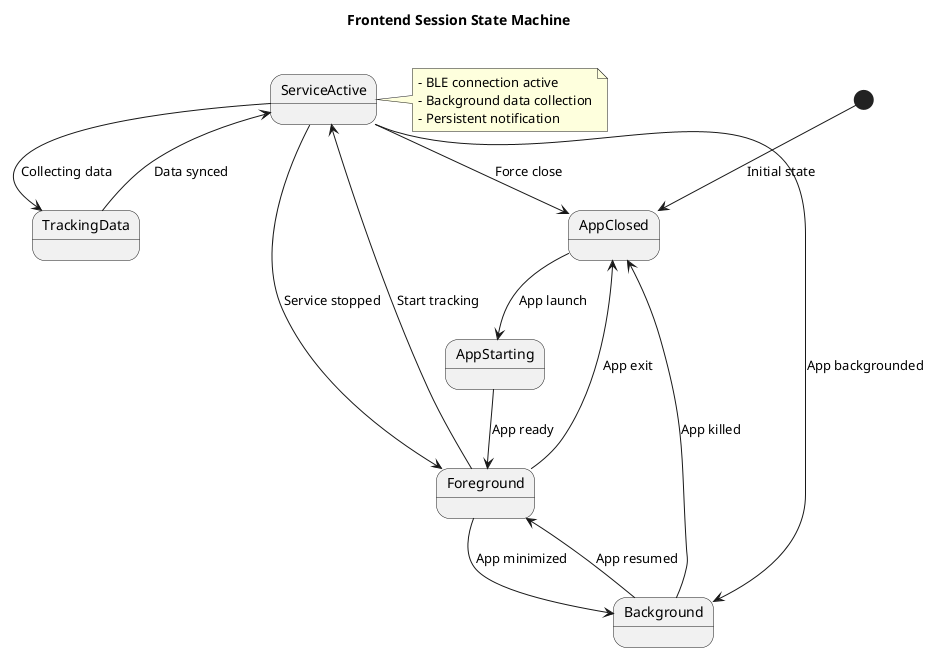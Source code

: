 @startuml Frontend Session State Machine

title Frontend Session State Machine

[*] --> AppClosed : Initial state
AppClosed --> AppStarting : App launch
AppStarting --> Foreground : App ready

Foreground --> Background : App minimized
Background --> Foreground : App resumed
Foreground --> ServiceActive : Start tracking

ServiceActive --> Foreground : Service stopped
ServiceActive --> Background : App backgrounded
Background --> AppClosed : App killed

ServiceActive --> TrackingData : Collecting data
TrackingData --> ServiceActive : Data synced

Foreground --> AppClosed : App exit
ServiceActive --> AppClosed : Force close

note right of ServiceActive
  - BLE connection active
  - Background data collection
  - Persistent notification
end note

@enduml 
